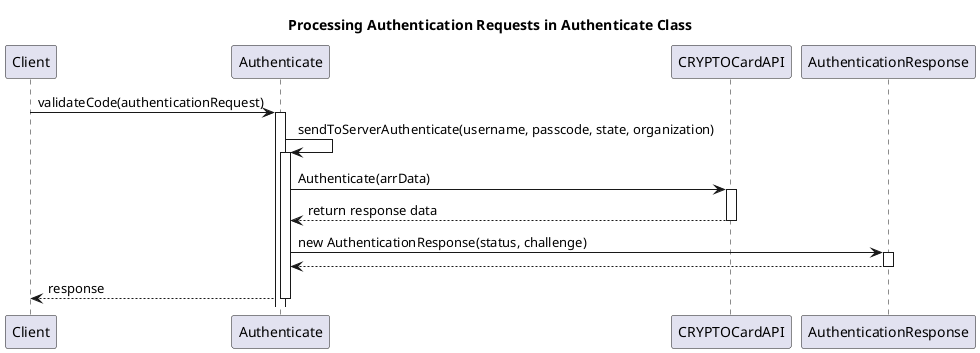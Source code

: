 @startuml validateCode_sequence
participant Client
participant Authenticate
participant CRYPTOCardAPI
participant AuthenticationResponse

title Processing Authentication Requests in Authenticate Class

Client -> Authenticate : validateCode(authenticationRequest)
Activate Authenticate

Authenticate -> Authenticate : sendToServerAuthenticate(username, passcode, state, organization)
Activate Authenticate

Authenticate -> CRYPTOCardAPI : Authenticate(arrData)
Activate CRYPTOCardAPI
CRYPTOCardAPI --> Authenticate : return response data
Deactivate CRYPTOCardAPI

Authenticate -> AuthenticationResponse : new AuthenticationResponse(status, challenge)
Activate AuthenticationResponse
AuthenticationResponse --> Authenticate
Deactivate AuthenticationResponse

Authenticate --> Client : response
Deactivate Authenticate
@enduml
